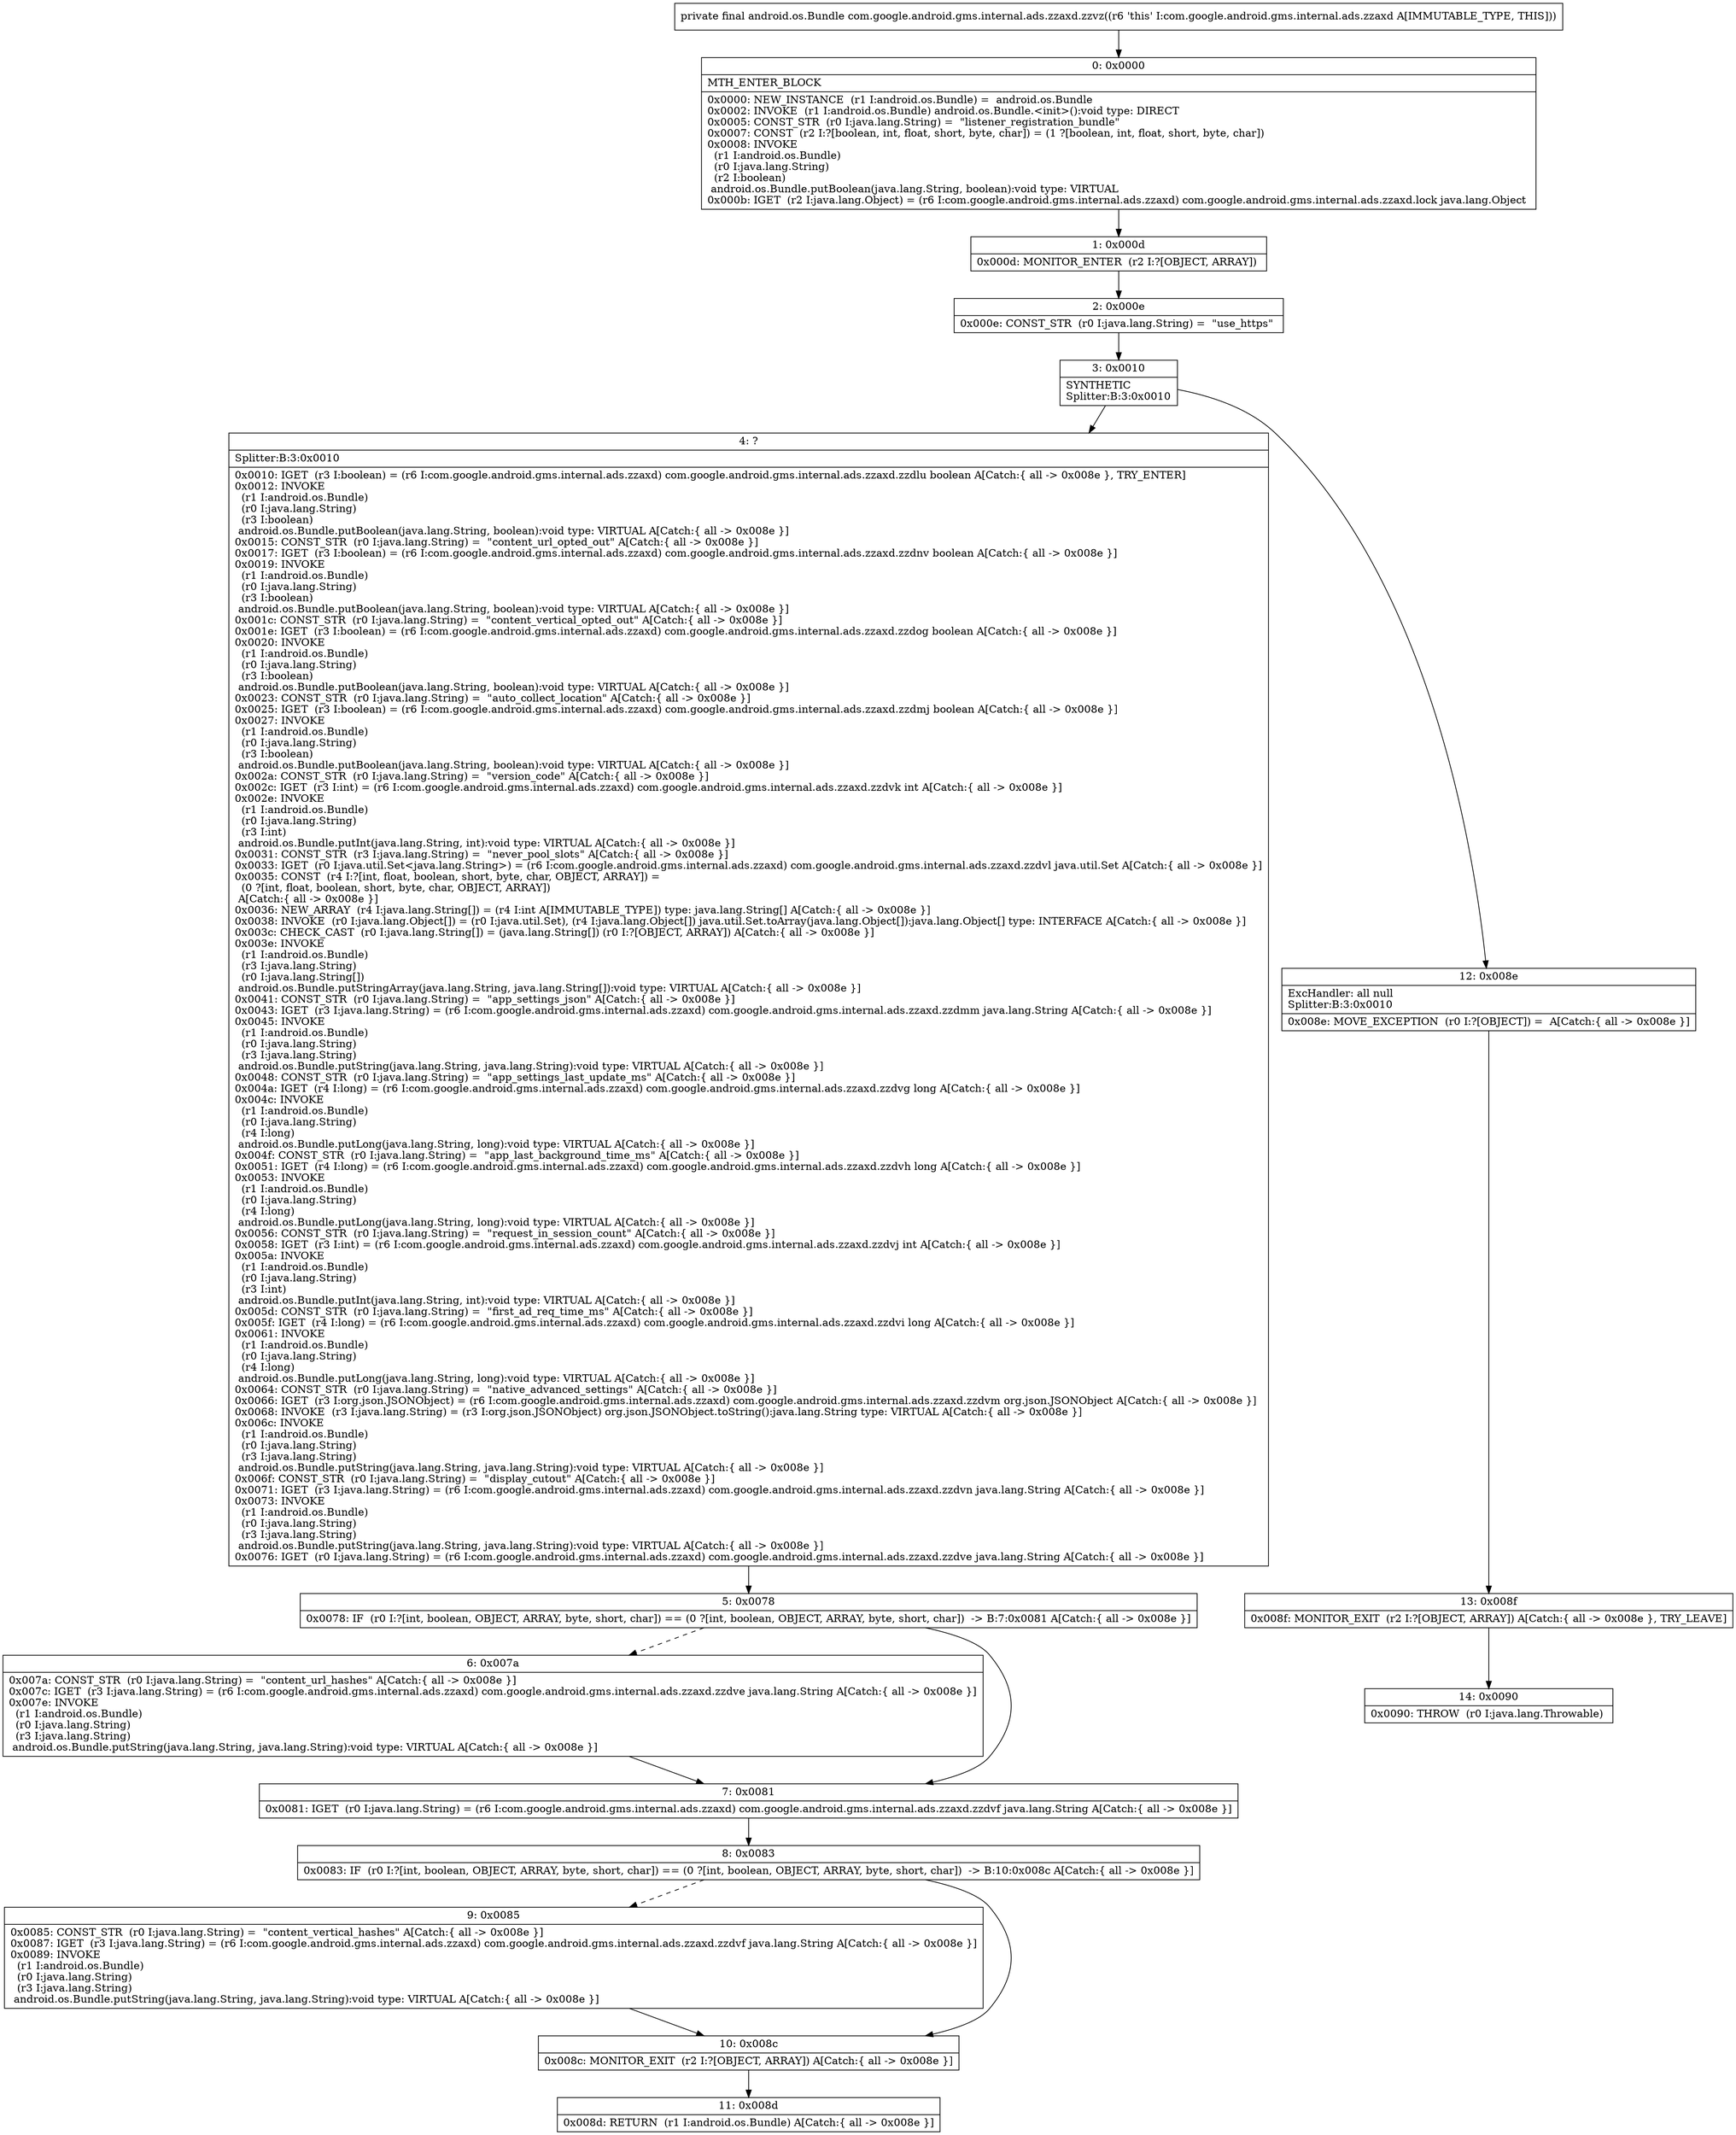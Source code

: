 digraph "CFG forcom.google.android.gms.internal.ads.zzaxd.zzvz()Landroid\/os\/Bundle;" {
Node_0 [shape=record,label="{0\:\ 0x0000|MTH_ENTER_BLOCK\l|0x0000: NEW_INSTANCE  (r1 I:android.os.Bundle) =  android.os.Bundle \l0x0002: INVOKE  (r1 I:android.os.Bundle) android.os.Bundle.\<init\>():void type: DIRECT \l0x0005: CONST_STR  (r0 I:java.lang.String) =  \"listener_registration_bundle\" \l0x0007: CONST  (r2 I:?[boolean, int, float, short, byte, char]) = (1 ?[boolean, int, float, short, byte, char]) \l0x0008: INVOKE  \l  (r1 I:android.os.Bundle)\l  (r0 I:java.lang.String)\l  (r2 I:boolean)\l android.os.Bundle.putBoolean(java.lang.String, boolean):void type: VIRTUAL \l0x000b: IGET  (r2 I:java.lang.Object) = (r6 I:com.google.android.gms.internal.ads.zzaxd) com.google.android.gms.internal.ads.zzaxd.lock java.lang.Object \l}"];
Node_1 [shape=record,label="{1\:\ 0x000d|0x000d: MONITOR_ENTER  (r2 I:?[OBJECT, ARRAY]) \l}"];
Node_2 [shape=record,label="{2\:\ 0x000e|0x000e: CONST_STR  (r0 I:java.lang.String) =  \"use_https\" \l}"];
Node_3 [shape=record,label="{3\:\ 0x0010|SYNTHETIC\lSplitter:B:3:0x0010\l}"];
Node_4 [shape=record,label="{4\:\ ?|Splitter:B:3:0x0010\l|0x0010: IGET  (r3 I:boolean) = (r6 I:com.google.android.gms.internal.ads.zzaxd) com.google.android.gms.internal.ads.zzaxd.zzdlu boolean A[Catch:\{ all \-\> 0x008e \}, TRY_ENTER]\l0x0012: INVOKE  \l  (r1 I:android.os.Bundle)\l  (r0 I:java.lang.String)\l  (r3 I:boolean)\l android.os.Bundle.putBoolean(java.lang.String, boolean):void type: VIRTUAL A[Catch:\{ all \-\> 0x008e \}]\l0x0015: CONST_STR  (r0 I:java.lang.String) =  \"content_url_opted_out\" A[Catch:\{ all \-\> 0x008e \}]\l0x0017: IGET  (r3 I:boolean) = (r6 I:com.google.android.gms.internal.ads.zzaxd) com.google.android.gms.internal.ads.zzaxd.zzdnv boolean A[Catch:\{ all \-\> 0x008e \}]\l0x0019: INVOKE  \l  (r1 I:android.os.Bundle)\l  (r0 I:java.lang.String)\l  (r3 I:boolean)\l android.os.Bundle.putBoolean(java.lang.String, boolean):void type: VIRTUAL A[Catch:\{ all \-\> 0x008e \}]\l0x001c: CONST_STR  (r0 I:java.lang.String) =  \"content_vertical_opted_out\" A[Catch:\{ all \-\> 0x008e \}]\l0x001e: IGET  (r3 I:boolean) = (r6 I:com.google.android.gms.internal.ads.zzaxd) com.google.android.gms.internal.ads.zzaxd.zzdog boolean A[Catch:\{ all \-\> 0x008e \}]\l0x0020: INVOKE  \l  (r1 I:android.os.Bundle)\l  (r0 I:java.lang.String)\l  (r3 I:boolean)\l android.os.Bundle.putBoolean(java.lang.String, boolean):void type: VIRTUAL A[Catch:\{ all \-\> 0x008e \}]\l0x0023: CONST_STR  (r0 I:java.lang.String) =  \"auto_collect_location\" A[Catch:\{ all \-\> 0x008e \}]\l0x0025: IGET  (r3 I:boolean) = (r6 I:com.google.android.gms.internal.ads.zzaxd) com.google.android.gms.internal.ads.zzaxd.zzdmj boolean A[Catch:\{ all \-\> 0x008e \}]\l0x0027: INVOKE  \l  (r1 I:android.os.Bundle)\l  (r0 I:java.lang.String)\l  (r3 I:boolean)\l android.os.Bundle.putBoolean(java.lang.String, boolean):void type: VIRTUAL A[Catch:\{ all \-\> 0x008e \}]\l0x002a: CONST_STR  (r0 I:java.lang.String) =  \"version_code\" A[Catch:\{ all \-\> 0x008e \}]\l0x002c: IGET  (r3 I:int) = (r6 I:com.google.android.gms.internal.ads.zzaxd) com.google.android.gms.internal.ads.zzaxd.zzdvk int A[Catch:\{ all \-\> 0x008e \}]\l0x002e: INVOKE  \l  (r1 I:android.os.Bundle)\l  (r0 I:java.lang.String)\l  (r3 I:int)\l android.os.Bundle.putInt(java.lang.String, int):void type: VIRTUAL A[Catch:\{ all \-\> 0x008e \}]\l0x0031: CONST_STR  (r3 I:java.lang.String) =  \"never_pool_slots\" A[Catch:\{ all \-\> 0x008e \}]\l0x0033: IGET  (r0 I:java.util.Set\<java.lang.String\>) = (r6 I:com.google.android.gms.internal.ads.zzaxd) com.google.android.gms.internal.ads.zzaxd.zzdvl java.util.Set A[Catch:\{ all \-\> 0x008e \}]\l0x0035: CONST  (r4 I:?[int, float, boolean, short, byte, char, OBJECT, ARRAY]) = \l  (0 ?[int, float, boolean, short, byte, char, OBJECT, ARRAY])\l A[Catch:\{ all \-\> 0x008e \}]\l0x0036: NEW_ARRAY  (r4 I:java.lang.String[]) = (r4 I:int A[IMMUTABLE_TYPE]) type: java.lang.String[] A[Catch:\{ all \-\> 0x008e \}]\l0x0038: INVOKE  (r0 I:java.lang.Object[]) = (r0 I:java.util.Set), (r4 I:java.lang.Object[]) java.util.Set.toArray(java.lang.Object[]):java.lang.Object[] type: INTERFACE A[Catch:\{ all \-\> 0x008e \}]\l0x003c: CHECK_CAST  (r0 I:java.lang.String[]) = (java.lang.String[]) (r0 I:?[OBJECT, ARRAY]) A[Catch:\{ all \-\> 0x008e \}]\l0x003e: INVOKE  \l  (r1 I:android.os.Bundle)\l  (r3 I:java.lang.String)\l  (r0 I:java.lang.String[])\l android.os.Bundle.putStringArray(java.lang.String, java.lang.String[]):void type: VIRTUAL A[Catch:\{ all \-\> 0x008e \}]\l0x0041: CONST_STR  (r0 I:java.lang.String) =  \"app_settings_json\" A[Catch:\{ all \-\> 0x008e \}]\l0x0043: IGET  (r3 I:java.lang.String) = (r6 I:com.google.android.gms.internal.ads.zzaxd) com.google.android.gms.internal.ads.zzaxd.zzdmm java.lang.String A[Catch:\{ all \-\> 0x008e \}]\l0x0045: INVOKE  \l  (r1 I:android.os.Bundle)\l  (r0 I:java.lang.String)\l  (r3 I:java.lang.String)\l android.os.Bundle.putString(java.lang.String, java.lang.String):void type: VIRTUAL A[Catch:\{ all \-\> 0x008e \}]\l0x0048: CONST_STR  (r0 I:java.lang.String) =  \"app_settings_last_update_ms\" A[Catch:\{ all \-\> 0x008e \}]\l0x004a: IGET  (r4 I:long) = (r6 I:com.google.android.gms.internal.ads.zzaxd) com.google.android.gms.internal.ads.zzaxd.zzdvg long A[Catch:\{ all \-\> 0x008e \}]\l0x004c: INVOKE  \l  (r1 I:android.os.Bundle)\l  (r0 I:java.lang.String)\l  (r4 I:long)\l android.os.Bundle.putLong(java.lang.String, long):void type: VIRTUAL A[Catch:\{ all \-\> 0x008e \}]\l0x004f: CONST_STR  (r0 I:java.lang.String) =  \"app_last_background_time_ms\" A[Catch:\{ all \-\> 0x008e \}]\l0x0051: IGET  (r4 I:long) = (r6 I:com.google.android.gms.internal.ads.zzaxd) com.google.android.gms.internal.ads.zzaxd.zzdvh long A[Catch:\{ all \-\> 0x008e \}]\l0x0053: INVOKE  \l  (r1 I:android.os.Bundle)\l  (r0 I:java.lang.String)\l  (r4 I:long)\l android.os.Bundle.putLong(java.lang.String, long):void type: VIRTUAL A[Catch:\{ all \-\> 0x008e \}]\l0x0056: CONST_STR  (r0 I:java.lang.String) =  \"request_in_session_count\" A[Catch:\{ all \-\> 0x008e \}]\l0x0058: IGET  (r3 I:int) = (r6 I:com.google.android.gms.internal.ads.zzaxd) com.google.android.gms.internal.ads.zzaxd.zzdvj int A[Catch:\{ all \-\> 0x008e \}]\l0x005a: INVOKE  \l  (r1 I:android.os.Bundle)\l  (r0 I:java.lang.String)\l  (r3 I:int)\l android.os.Bundle.putInt(java.lang.String, int):void type: VIRTUAL A[Catch:\{ all \-\> 0x008e \}]\l0x005d: CONST_STR  (r0 I:java.lang.String) =  \"first_ad_req_time_ms\" A[Catch:\{ all \-\> 0x008e \}]\l0x005f: IGET  (r4 I:long) = (r6 I:com.google.android.gms.internal.ads.zzaxd) com.google.android.gms.internal.ads.zzaxd.zzdvi long A[Catch:\{ all \-\> 0x008e \}]\l0x0061: INVOKE  \l  (r1 I:android.os.Bundle)\l  (r0 I:java.lang.String)\l  (r4 I:long)\l android.os.Bundle.putLong(java.lang.String, long):void type: VIRTUAL A[Catch:\{ all \-\> 0x008e \}]\l0x0064: CONST_STR  (r0 I:java.lang.String) =  \"native_advanced_settings\" A[Catch:\{ all \-\> 0x008e \}]\l0x0066: IGET  (r3 I:org.json.JSONObject) = (r6 I:com.google.android.gms.internal.ads.zzaxd) com.google.android.gms.internal.ads.zzaxd.zzdvm org.json.JSONObject A[Catch:\{ all \-\> 0x008e \}]\l0x0068: INVOKE  (r3 I:java.lang.String) = (r3 I:org.json.JSONObject) org.json.JSONObject.toString():java.lang.String type: VIRTUAL A[Catch:\{ all \-\> 0x008e \}]\l0x006c: INVOKE  \l  (r1 I:android.os.Bundle)\l  (r0 I:java.lang.String)\l  (r3 I:java.lang.String)\l android.os.Bundle.putString(java.lang.String, java.lang.String):void type: VIRTUAL A[Catch:\{ all \-\> 0x008e \}]\l0x006f: CONST_STR  (r0 I:java.lang.String) =  \"display_cutout\" A[Catch:\{ all \-\> 0x008e \}]\l0x0071: IGET  (r3 I:java.lang.String) = (r6 I:com.google.android.gms.internal.ads.zzaxd) com.google.android.gms.internal.ads.zzaxd.zzdvn java.lang.String A[Catch:\{ all \-\> 0x008e \}]\l0x0073: INVOKE  \l  (r1 I:android.os.Bundle)\l  (r0 I:java.lang.String)\l  (r3 I:java.lang.String)\l android.os.Bundle.putString(java.lang.String, java.lang.String):void type: VIRTUAL A[Catch:\{ all \-\> 0x008e \}]\l0x0076: IGET  (r0 I:java.lang.String) = (r6 I:com.google.android.gms.internal.ads.zzaxd) com.google.android.gms.internal.ads.zzaxd.zzdve java.lang.String A[Catch:\{ all \-\> 0x008e \}]\l}"];
Node_5 [shape=record,label="{5\:\ 0x0078|0x0078: IF  (r0 I:?[int, boolean, OBJECT, ARRAY, byte, short, char]) == (0 ?[int, boolean, OBJECT, ARRAY, byte, short, char])  \-\> B:7:0x0081 A[Catch:\{ all \-\> 0x008e \}]\l}"];
Node_6 [shape=record,label="{6\:\ 0x007a|0x007a: CONST_STR  (r0 I:java.lang.String) =  \"content_url_hashes\" A[Catch:\{ all \-\> 0x008e \}]\l0x007c: IGET  (r3 I:java.lang.String) = (r6 I:com.google.android.gms.internal.ads.zzaxd) com.google.android.gms.internal.ads.zzaxd.zzdve java.lang.String A[Catch:\{ all \-\> 0x008e \}]\l0x007e: INVOKE  \l  (r1 I:android.os.Bundle)\l  (r0 I:java.lang.String)\l  (r3 I:java.lang.String)\l android.os.Bundle.putString(java.lang.String, java.lang.String):void type: VIRTUAL A[Catch:\{ all \-\> 0x008e \}]\l}"];
Node_7 [shape=record,label="{7\:\ 0x0081|0x0081: IGET  (r0 I:java.lang.String) = (r6 I:com.google.android.gms.internal.ads.zzaxd) com.google.android.gms.internal.ads.zzaxd.zzdvf java.lang.String A[Catch:\{ all \-\> 0x008e \}]\l}"];
Node_8 [shape=record,label="{8\:\ 0x0083|0x0083: IF  (r0 I:?[int, boolean, OBJECT, ARRAY, byte, short, char]) == (0 ?[int, boolean, OBJECT, ARRAY, byte, short, char])  \-\> B:10:0x008c A[Catch:\{ all \-\> 0x008e \}]\l}"];
Node_9 [shape=record,label="{9\:\ 0x0085|0x0085: CONST_STR  (r0 I:java.lang.String) =  \"content_vertical_hashes\" A[Catch:\{ all \-\> 0x008e \}]\l0x0087: IGET  (r3 I:java.lang.String) = (r6 I:com.google.android.gms.internal.ads.zzaxd) com.google.android.gms.internal.ads.zzaxd.zzdvf java.lang.String A[Catch:\{ all \-\> 0x008e \}]\l0x0089: INVOKE  \l  (r1 I:android.os.Bundle)\l  (r0 I:java.lang.String)\l  (r3 I:java.lang.String)\l android.os.Bundle.putString(java.lang.String, java.lang.String):void type: VIRTUAL A[Catch:\{ all \-\> 0x008e \}]\l}"];
Node_10 [shape=record,label="{10\:\ 0x008c|0x008c: MONITOR_EXIT  (r2 I:?[OBJECT, ARRAY]) A[Catch:\{ all \-\> 0x008e \}]\l}"];
Node_11 [shape=record,label="{11\:\ 0x008d|0x008d: RETURN  (r1 I:android.os.Bundle) A[Catch:\{ all \-\> 0x008e \}]\l}"];
Node_12 [shape=record,label="{12\:\ 0x008e|ExcHandler: all null\lSplitter:B:3:0x0010\l|0x008e: MOVE_EXCEPTION  (r0 I:?[OBJECT]) =  A[Catch:\{ all \-\> 0x008e \}]\l}"];
Node_13 [shape=record,label="{13\:\ 0x008f|0x008f: MONITOR_EXIT  (r2 I:?[OBJECT, ARRAY]) A[Catch:\{ all \-\> 0x008e \}, TRY_LEAVE]\l}"];
Node_14 [shape=record,label="{14\:\ 0x0090|0x0090: THROW  (r0 I:java.lang.Throwable) \l}"];
MethodNode[shape=record,label="{private final android.os.Bundle com.google.android.gms.internal.ads.zzaxd.zzvz((r6 'this' I:com.google.android.gms.internal.ads.zzaxd A[IMMUTABLE_TYPE, THIS])) }"];
MethodNode -> Node_0;
Node_0 -> Node_1;
Node_1 -> Node_2;
Node_2 -> Node_3;
Node_3 -> Node_4;
Node_3 -> Node_12;
Node_4 -> Node_5;
Node_5 -> Node_6[style=dashed];
Node_5 -> Node_7;
Node_6 -> Node_7;
Node_7 -> Node_8;
Node_8 -> Node_9[style=dashed];
Node_8 -> Node_10;
Node_9 -> Node_10;
Node_10 -> Node_11;
Node_12 -> Node_13;
Node_13 -> Node_14;
}

